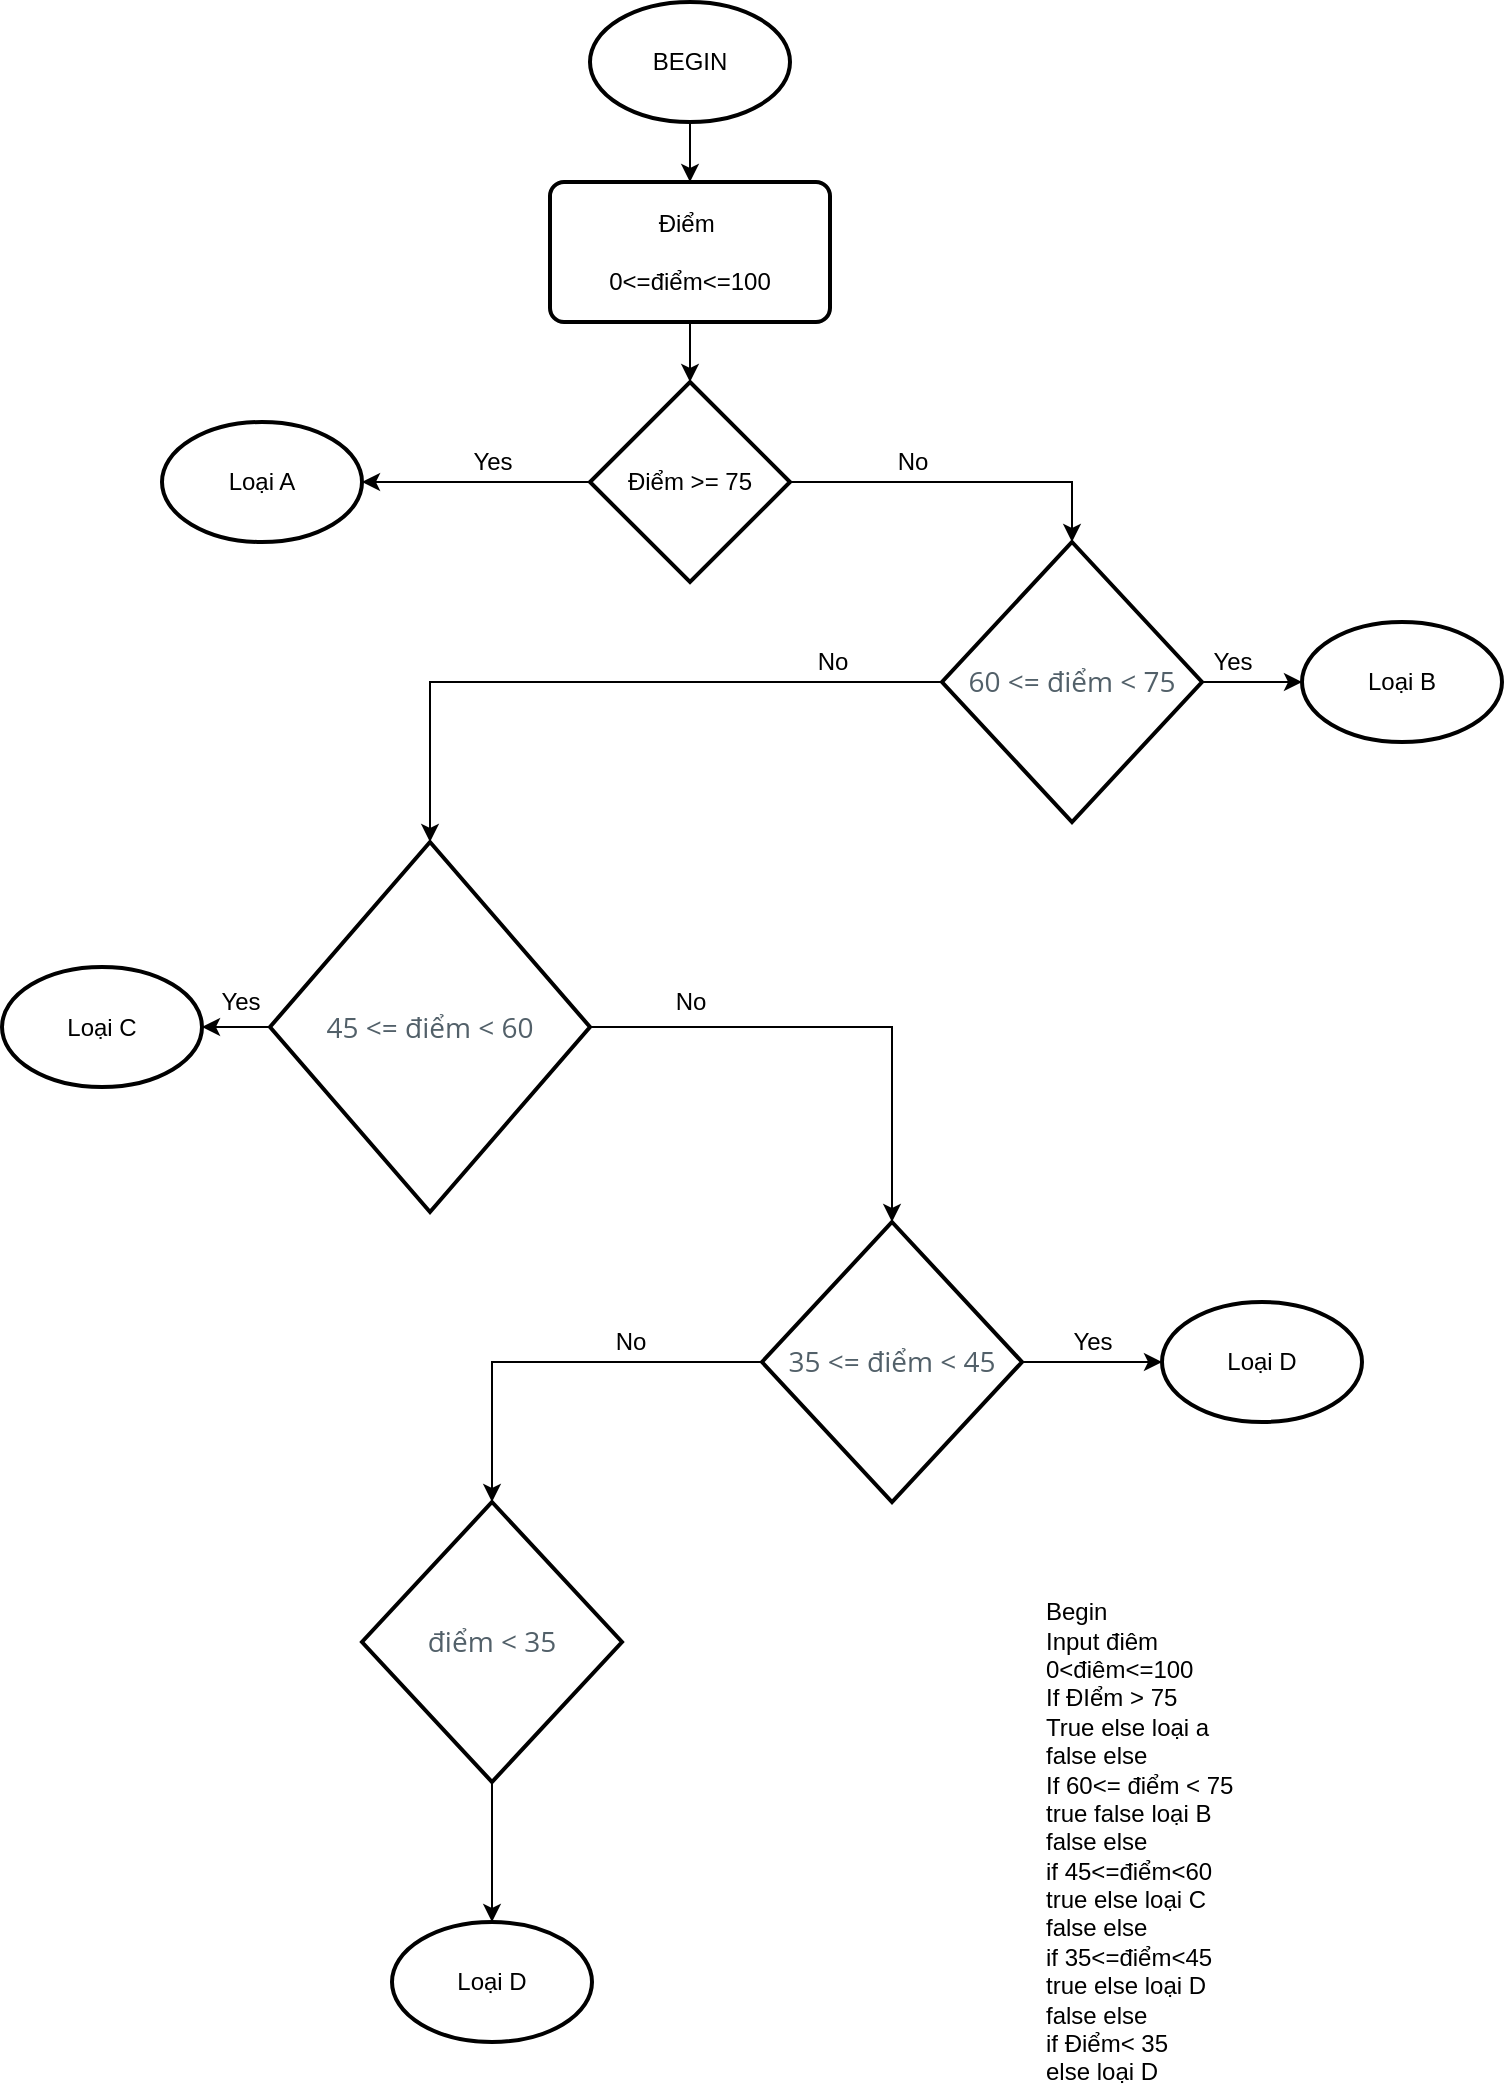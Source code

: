 <mxfile version="13.9.9" type="device"><diagram id="C5RBs43oDa-KdzZeNtuy" name="Page-1"><mxGraphModel dx="1205" dy="696" grid="1" gridSize="10" guides="1" tooltips="1" connect="1" arrows="1" fold="1" page="1" pageScale="1" pageWidth="827" pageHeight="1169" math="0" shadow="0"><root><mxCell id="WIyWlLk6GJQsqaUBKTNV-0"/><mxCell id="WIyWlLk6GJQsqaUBKTNV-1" parent="WIyWlLk6GJQsqaUBKTNV-0"/><mxCell id="r2yejMJKJ8RYmP9umT58-40" style="edgeStyle=orthogonalEdgeStyle;rounded=0;orthogonalLoop=1;jettySize=auto;html=1;entryX=0.5;entryY=0;entryDx=0;entryDy=0;" edge="1" parent="WIyWlLk6GJQsqaUBKTNV-1" source="r2yejMJKJ8RYmP9umT58-0" target="r2yejMJKJ8RYmP9umT58-1"><mxGeometry relative="1" as="geometry"/></mxCell><mxCell id="r2yejMJKJ8RYmP9umT58-0" value="BEGIN" style="strokeWidth=2;html=1;shape=mxgraph.flowchart.start_1;whiteSpace=wrap;" vertex="1" parent="WIyWlLk6GJQsqaUBKTNV-1"><mxGeometry x="344" y="20" width="100" height="60" as="geometry"/></mxCell><mxCell id="r2yejMJKJ8RYmP9umT58-39" style="edgeStyle=orthogonalEdgeStyle;rounded=0;orthogonalLoop=1;jettySize=auto;html=1;entryX=0.5;entryY=0;entryDx=0;entryDy=0;entryPerimeter=0;" edge="1" parent="WIyWlLk6GJQsqaUBKTNV-1" source="r2yejMJKJ8RYmP9umT58-1" target="r2yejMJKJ8RYmP9umT58-2"><mxGeometry relative="1" as="geometry"/></mxCell><mxCell id="r2yejMJKJ8RYmP9umT58-1" value="Điểm&amp;nbsp;&lt;br&gt;&lt;br&gt;0&amp;lt;=điểm&amp;lt;=100" style="rounded=1;whiteSpace=wrap;html=1;absoluteArcSize=1;arcSize=14;strokeWidth=2;" vertex="1" parent="WIyWlLk6GJQsqaUBKTNV-1"><mxGeometry x="324" y="110" width="140" height="70" as="geometry"/></mxCell><mxCell id="r2yejMJKJ8RYmP9umT58-4" style="edgeStyle=orthogonalEdgeStyle;rounded=0;orthogonalLoop=1;jettySize=auto;html=1;entryX=1;entryY=0.5;entryDx=0;entryDy=0;entryPerimeter=0;" edge="1" parent="WIyWlLk6GJQsqaUBKTNV-1" source="r2yejMJKJ8RYmP9umT58-2" target="r2yejMJKJ8RYmP9umT58-3"><mxGeometry relative="1" as="geometry"/></mxCell><mxCell id="r2yejMJKJ8RYmP9umT58-9" style="edgeStyle=orthogonalEdgeStyle;rounded=0;orthogonalLoop=1;jettySize=auto;html=1;entryX=0.5;entryY=0;entryDx=0;entryDy=0;entryPerimeter=0;" edge="1" parent="WIyWlLk6GJQsqaUBKTNV-1" source="r2yejMJKJ8RYmP9umT58-2" target="r2yejMJKJ8RYmP9umT58-8"><mxGeometry relative="1" as="geometry"/></mxCell><mxCell id="r2yejMJKJ8RYmP9umT58-2" value="Điểm &amp;gt;= 75" style="strokeWidth=2;html=1;shape=mxgraph.flowchart.decision;whiteSpace=wrap;" vertex="1" parent="WIyWlLk6GJQsqaUBKTNV-1"><mxGeometry x="344" y="210" width="100" height="100" as="geometry"/></mxCell><mxCell id="r2yejMJKJ8RYmP9umT58-3" value="Loại A" style="strokeWidth=2;html=1;shape=mxgraph.flowchart.start_1;whiteSpace=wrap;" vertex="1" parent="WIyWlLk6GJQsqaUBKTNV-1"><mxGeometry x="130" y="230" width="100" height="60" as="geometry"/></mxCell><mxCell id="r2yejMJKJ8RYmP9umT58-5" value="Yes" style="text;html=1;resizable=0;autosize=1;align=center;verticalAlign=middle;points=[];fillColor=none;strokeColor=none;rounded=0;" vertex="1" parent="WIyWlLk6GJQsqaUBKTNV-1"><mxGeometry x="280" y="240" width="30" height="20" as="geometry"/></mxCell><mxCell id="r2yejMJKJ8RYmP9umT58-14" style="edgeStyle=orthogonalEdgeStyle;rounded=0;orthogonalLoop=1;jettySize=auto;html=1;entryX=0;entryY=0.5;entryDx=0;entryDy=0;entryPerimeter=0;" edge="1" parent="WIyWlLk6GJQsqaUBKTNV-1" source="r2yejMJKJ8RYmP9umT58-8" target="r2yejMJKJ8RYmP9umT58-13"><mxGeometry relative="1" as="geometry"/></mxCell><mxCell id="r2yejMJKJ8RYmP9umT58-19" style="edgeStyle=orthogonalEdgeStyle;rounded=0;orthogonalLoop=1;jettySize=auto;html=1;entryX=0.5;entryY=0;entryDx=0;entryDy=0;entryPerimeter=0;" edge="1" parent="WIyWlLk6GJQsqaUBKTNV-1" source="r2yejMJKJ8RYmP9umT58-8" target="r2yejMJKJ8RYmP9umT58-18"><mxGeometry relative="1" as="geometry"/></mxCell><mxCell id="r2yejMJKJ8RYmP9umT58-8" value="&lt;span style=&quot;color: rgb(82 , 96 , 105) ; font-family: &amp;#34;open sans&amp;#34; , sans-serif ; font-size: 14px ; text-align: left ; background-color: rgb(255 , 255 , 255)&quot;&gt;60 &amp;lt;= điểm &amp;lt; 75&lt;/span&gt;" style="strokeWidth=2;html=1;shape=mxgraph.flowchart.decision;whiteSpace=wrap;" vertex="1" parent="WIyWlLk6GJQsqaUBKTNV-1"><mxGeometry x="520" y="290" width="130" height="140" as="geometry"/></mxCell><mxCell id="r2yejMJKJ8RYmP9umT58-10" value="No" style="text;html=1;resizable=0;autosize=1;align=center;verticalAlign=middle;points=[];fillColor=none;strokeColor=none;rounded=0;" vertex="1" parent="WIyWlLk6GJQsqaUBKTNV-1"><mxGeometry x="490" y="240" width="30" height="20" as="geometry"/></mxCell><mxCell id="r2yejMJKJ8RYmP9umT58-13" value="Loại B" style="strokeWidth=2;html=1;shape=mxgraph.flowchart.start_1;whiteSpace=wrap;" vertex="1" parent="WIyWlLk6GJQsqaUBKTNV-1"><mxGeometry x="700" y="330" width="100" height="60" as="geometry"/></mxCell><mxCell id="r2yejMJKJ8RYmP9umT58-15" value="Yes" style="text;html=1;resizable=0;autosize=1;align=center;verticalAlign=middle;points=[];fillColor=none;strokeColor=none;rounded=0;" vertex="1" parent="WIyWlLk6GJQsqaUBKTNV-1"><mxGeometry x="650" y="340" width="30" height="20" as="geometry"/></mxCell><mxCell id="r2yejMJKJ8RYmP9umT58-17" value="No" style="text;html=1;resizable=0;autosize=1;align=center;verticalAlign=middle;points=[];fillColor=none;strokeColor=none;rounded=0;" vertex="1" parent="WIyWlLk6GJQsqaUBKTNV-1"><mxGeometry x="450" y="340" width="30" height="20" as="geometry"/></mxCell><mxCell id="r2yejMJKJ8RYmP9umT58-21" style="edgeStyle=orthogonalEdgeStyle;rounded=0;orthogonalLoop=1;jettySize=auto;html=1;entryX=1;entryY=0.5;entryDx=0;entryDy=0;entryPerimeter=0;" edge="1" parent="WIyWlLk6GJQsqaUBKTNV-1" source="r2yejMJKJ8RYmP9umT58-18" target="r2yejMJKJ8RYmP9umT58-20"><mxGeometry relative="1" as="geometry"/></mxCell><mxCell id="r2yejMJKJ8RYmP9umT58-26" style="edgeStyle=orthogonalEdgeStyle;rounded=0;orthogonalLoop=1;jettySize=auto;html=1;entryX=0.5;entryY=0;entryDx=0;entryDy=0;entryPerimeter=0;" edge="1" parent="WIyWlLk6GJQsqaUBKTNV-1" source="r2yejMJKJ8RYmP9umT58-18" target="r2yejMJKJ8RYmP9umT58-23"><mxGeometry relative="1" as="geometry"/></mxCell><mxCell id="r2yejMJKJ8RYmP9umT58-18" value="&lt;span style=&quot;color: rgb(82 , 96 , 105) ; font-family: &amp;#34;open sans&amp;#34; , sans-serif ; font-size: 14px ; text-align: left ; background-color: rgb(255 , 255 , 255)&quot;&gt;&amp;nbsp;45 &amp;lt;= điểm &amp;lt; 60&amp;nbsp;&lt;/span&gt;" style="strokeWidth=2;html=1;shape=mxgraph.flowchart.decision;whiteSpace=wrap;" vertex="1" parent="WIyWlLk6GJQsqaUBKTNV-1"><mxGeometry x="184" y="440" width="160" height="185" as="geometry"/></mxCell><mxCell id="r2yejMJKJ8RYmP9umT58-20" value="Loại C" style="strokeWidth=2;html=1;shape=mxgraph.flowchart.start_1;whiteSpace=wrap;" vertex="1" parent="WIyWlLk6GJQsqaUBKTNV-1"><mxGeometry x="50" y="502.5" width="100" height="60" as="geometry"/></mxCell><mxCell id="r2yejMJKJ8RYmP9umT58-22" value="Yes" style="text;html=1;resizable=0;autosize=1;align=center;verticalAlign=middle;points=[];fillColor=none;strokeColor=none;rounded=0;" vertex="1" parent="WIyWlLk6GJQsqaUBKTNV-1"><mxGeometry x="154" y="510" width="30" height="20" as="geometry"/></mxCell><mxCell id="r2yejMJKJ8RYmP9umT58-29" style="edgeStyle=orthogonalEdgeStyle;rounded=0;orthogonalLoop=1;jettySize=auto;html=1;" edge="1" parent="WIyWlLk6GJQsqaUBKTNV-1" source="r2yejMJKJ8RYmP9umT58-23" target="r2yejMJKJ8RYmP9umT58-27"><mxGeometry relative="1" as="geometry"/></mxCell><mxCell id="r2yejMJKJ8RYmP9umT58-31" style="edgeStyle=orthogonalEdgeStyle;rounded=0;orthogonalLoop=1;jettySize=auto;html=1;entryX=0.5;entryY=0;entryDx=0;entryDy=0;entryPerimeter=0;" edge="1" parent="WIyWlLk6GJQsqaUBKTNV-1" source="r2yejMJKJ8RYmP9umT58-23" target="r2yejMJKJ8RYmP9umT58-30"><mxGeometry relative="1" as="geometry"/></mxCell><mxCell id="r2yejMJKJ8RYmP9umT58-23" value="&lt;span style=&quot;color: rgb(82 , 96 , 105) ; font-family: &amp;#34;open sans&amp;#34; , sans-serif ; font-size: 14px ; text-align: left ; background-color: rgb(255 , 255 , 255)&quot;&gt;35 &amp;lt;= điểm &amp;lt; 45&lt;/span&gt;" style="strokeWidth=2;html=1;shape=mxgraph.flowchart.decision;whiteSpace=wrap;" vertex="1" parent="WIyWlLk6GJQsqaUBKTNV-1"><mxGeometry x="430" y="630" width="130" height="140" as="geometry"/></mxCell><mxCell id="r2yejMJKJ8RYmP9umT58-25" value="No" style="text;html=1;resizable=0;autosize=1;align=center;verticalAlign=middle;points=[];fillColor=none;strokeColor=none;rounded=0;" vertex="1" parent="WIyWlLk6GJQsqaUBKTNV-1"><mxGeometry x="379" y="510" width="30" height="20" as="geometry"/></mxCell><mxCell id="r2yejMJKJ8RYmP9umT58-27" value="Loại D" style="strokeWidth=2;html=1;shape=mxgraph.flowchart.start_1;whiteSpace=wrap;" vertex="1" parent="WIyWlLk6GJQsqaUBKTNV-1"><mxGeometry x="630" y="670" width="100" height="60" as="geometry"/></mxCell><mxCell id="r2yejMJKJ8RYmP9umT58-28" value="Yes" style="text;html=1;resizable=0;autosize=1;align=center;verticalAlign=middle;points=[];fillColor=none;strokeColor=none;rounded=0;" vertex="1" parent="WIyWlLk6GJQsqaUBKTNV-1"><mxGeometry x="580" y="680" width="30" height="20" as="geometry"/></mxCell><mxCell id="r2yejMJKJ8RYmP9umT58-34" style="edgeStyle=orthogonalEdgeStyle;rounded=0;orthogonalLoop=1;jettySize=auto;html=1;entryX=0.5;entryY=0;entryDx=0;entryDy=0;entryPerimeter=0;" edge="1" parent="WIyWlLk6GJQsqaUBKTNV-1" source="r2yejMJKJ8RYmP9umT58-30" target="r2yejMJKJ8RYmP9umT58-33"><mxGeometry relative="1" as="geometry"/></mxCell><mxCell id="r2yejMJKJ8RYmP9umT58-30" value="&lt;span style=&quot;color: rgb(82 , 96 , 105) ; font-family: &amp;#34;open sans&amp;#34; , sans-serif ; font-size: 14px ; text-align: left ; background-color: rgb(255 , 255 , 255)&quot;&gt;điểm &amp;lt; 35&lt;/span&gt;" style="strokeWidth=2;html=1;shape=mxgraph.flowchart.decision;whiteSpace=wrap;" vertex="1" parent="WIyWlLk6GJQsqaUBKTNV-1"><mxGeometry x="230" y="770" width="130" height="140" as="geometry"/></mxCell><mxCell id="r2yejMJKJ8RYmP9umT58-32" value="No" style="text;html=1;resizable=0;autosize=1;align=center;verticalAlign=middle;points=[];fillColor=none;strokeColor=none;rounded=0;" vertex="1" parent="WIyWlLk6GJQsqaUBKTNV-1"><mxGeometry x="349" y="680" width="30" height="20" as="geometry"/></mxCell><mxCell id="r2yejMJKJ8RYmP9umT58-33" value="Loại D" style="strokeWidth=2;html=1;shape=mxgraph.flowchart.start_1;whiteSpace=wrap;" vertex="1" parent="WIyWlLk6GJQsqaUBKTNV-1"><mxGeometry x="245" y="980" width="100" height="60" as="geometry"/></mxCell><mxCell id="r2yejMJKJ8RYmP9umT58-41" value="Begin&lt;br&gt;Input điêm&lt;br&gt;0&amp;lt;điêm&amp;lt;=100&lt;br&gt;If ĐIểm &amp;gt; 75&lt;br&gt;True else loại a&lt;br&gt;false else&amp;nbsp;&lt;br&gt;If 60&amp;lt;= điểm &amp;lt; 75&amp;nbsp;&lt;br&gt;true false loại B&lt;br&gt;false else&amp;nbsp;&lt;br&gt;if 45&amp;lt;=điểm&amp;lt;60&lt;br&gt;true else loại C&lt;br&gt;false else&amp;nbsp;&lt;br&gt;if 35&amp;lt;=điểm&amp;lt;45&amp;nbsp;&lt;br&gt;true else loại D&lt;br&gt;false else&amp;nbsp;&lt;br&gt;if Điểm&amp;lt; 35&amp;nbsp;&lt;br&gt;else loại D" style="text;html=1;align=left;verticalAlign=middle;resizable=0;points=[];autosize=1;" vertex="1" parent="WIyWlLk6GJQsqaUBKTNV-1"><mxGeometry x="570" y="820" width="110" height="240" as="geometry"/></mxCell></root></mxGraphModel></diagram></mxfile>